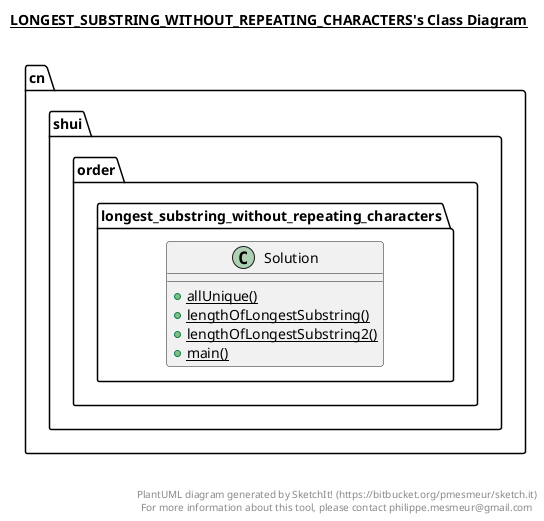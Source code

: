 @startuml

title __LONGEST_SUBSTRING_WITHOUT_REPEATING_CHARACTERS's Class Diagram__\n

  namespace cn.shui.order {
    namespace longest_substring_without_repeating_characters {
      class cn.shui.order.longest_substring_without_repeating_characters.Solution {
          {static} + allUnique()
          {static} + lengthOfLongestSubstring()
          {static} + lengthOfLongestSubstring2()
          {static} + main()
      }
    }
  }
  



right footer


PlantUML diagram generated by SketchIt! (https://bitbucket.org/pmesmeur/sketch.it)
For more information about this tool, please contact philippe.mesmeur@gmail.com
endfooter

@enduml
